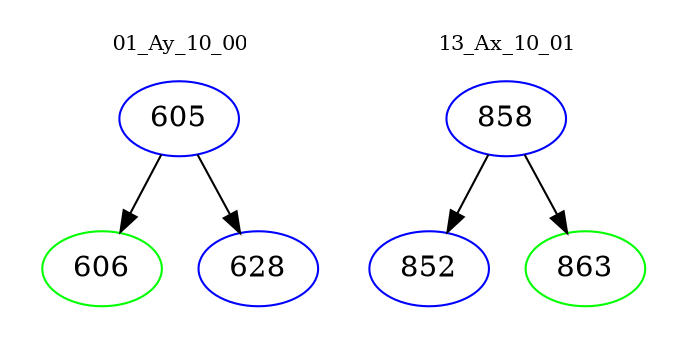 digraph{
subgraph cluster_0 {
color = white
label = "01_Ay_10_00";
fontsize=10;
T0_605 [label="605", color="blue"]
T0_605 -> T0_606 [color="black"]
T0_606 [label="606", color="green"]
T0_605 -> T0_628 [color="black"]
T0_628 [label="628", color="blue"]
}
subgraph cluster_1 {
color = white
label = "13_Ax_10_01";
fontsize=10;
T1_858 [label="858", color="blue"]
T1_858 -> T1_852 [color="black"]
T1_852 [label="852", color="blue"]
T1_858 -> T1_863 [color="black"]
T1_863 [label="863", color="green"]
}
}
